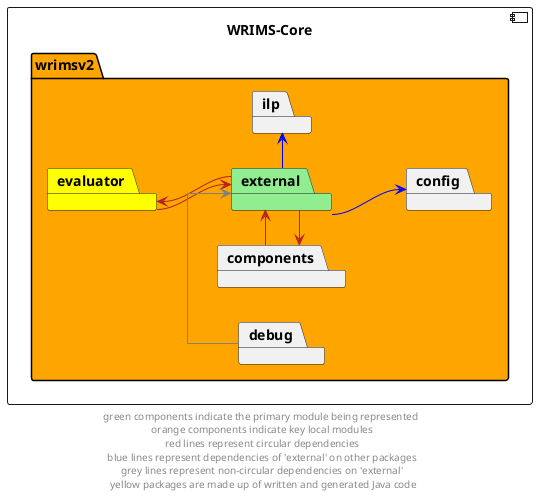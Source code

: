 @startuml
left to right direction
skinparam linetype ortho

component wrims_core as "WRIMS-Core" {
    package wrimsv2  #orange{
        package external #lightgreen
        package components
        package config
        package debug
        package evaluator #yellow
        package ilp
    }
}

components -r-> external #firebrick
external -l-> components #firebrick

evaluator -r-> external #firebrick
external -l-> evaluator #firebrick

external -r-> ilp #blue
external --> config #blue

debug -> external #grey

' The following relationships are hidden and used to format the diagram. They do not represent actual dependencies.
components -u[hidden]-> evaluator

footer "green components indicate the primary module being represented \n orange components indicate key local modules \n red lines represent circular dependencies \n blue lines represent dependencies of 'external' on other packages \n grey lines represent non-circular dependencies on 'external' \n yellow packages are made up of written and generated Java code"
@enduml
